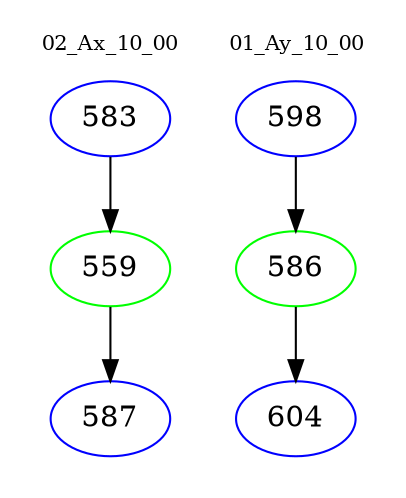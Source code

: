 digraph{
subgraph cluster_0 {
color = white
label = "02_Ax_10_00";
fontsize=10;
T0_583 [label="583", color="blue"]
T0_583 -> T0_559 [color="black"]
T0_559 [label="559", color="green"]
T0_559 -> T0_587 [color="black"]
T0_587 [label="587", color="blue"]
}
subgraph cluster_1 {
color = white
label = "01_Ay_10_00";
fontsize=10;
T1_598 [label="598", color="blue"]
T1_598 -> T1_586 [color="black"]
T1_586 [label="586", color="green"]
T1_586 -> T1_604 [color="black"]
T1_604 [label="604", color="blue"]
}
}
